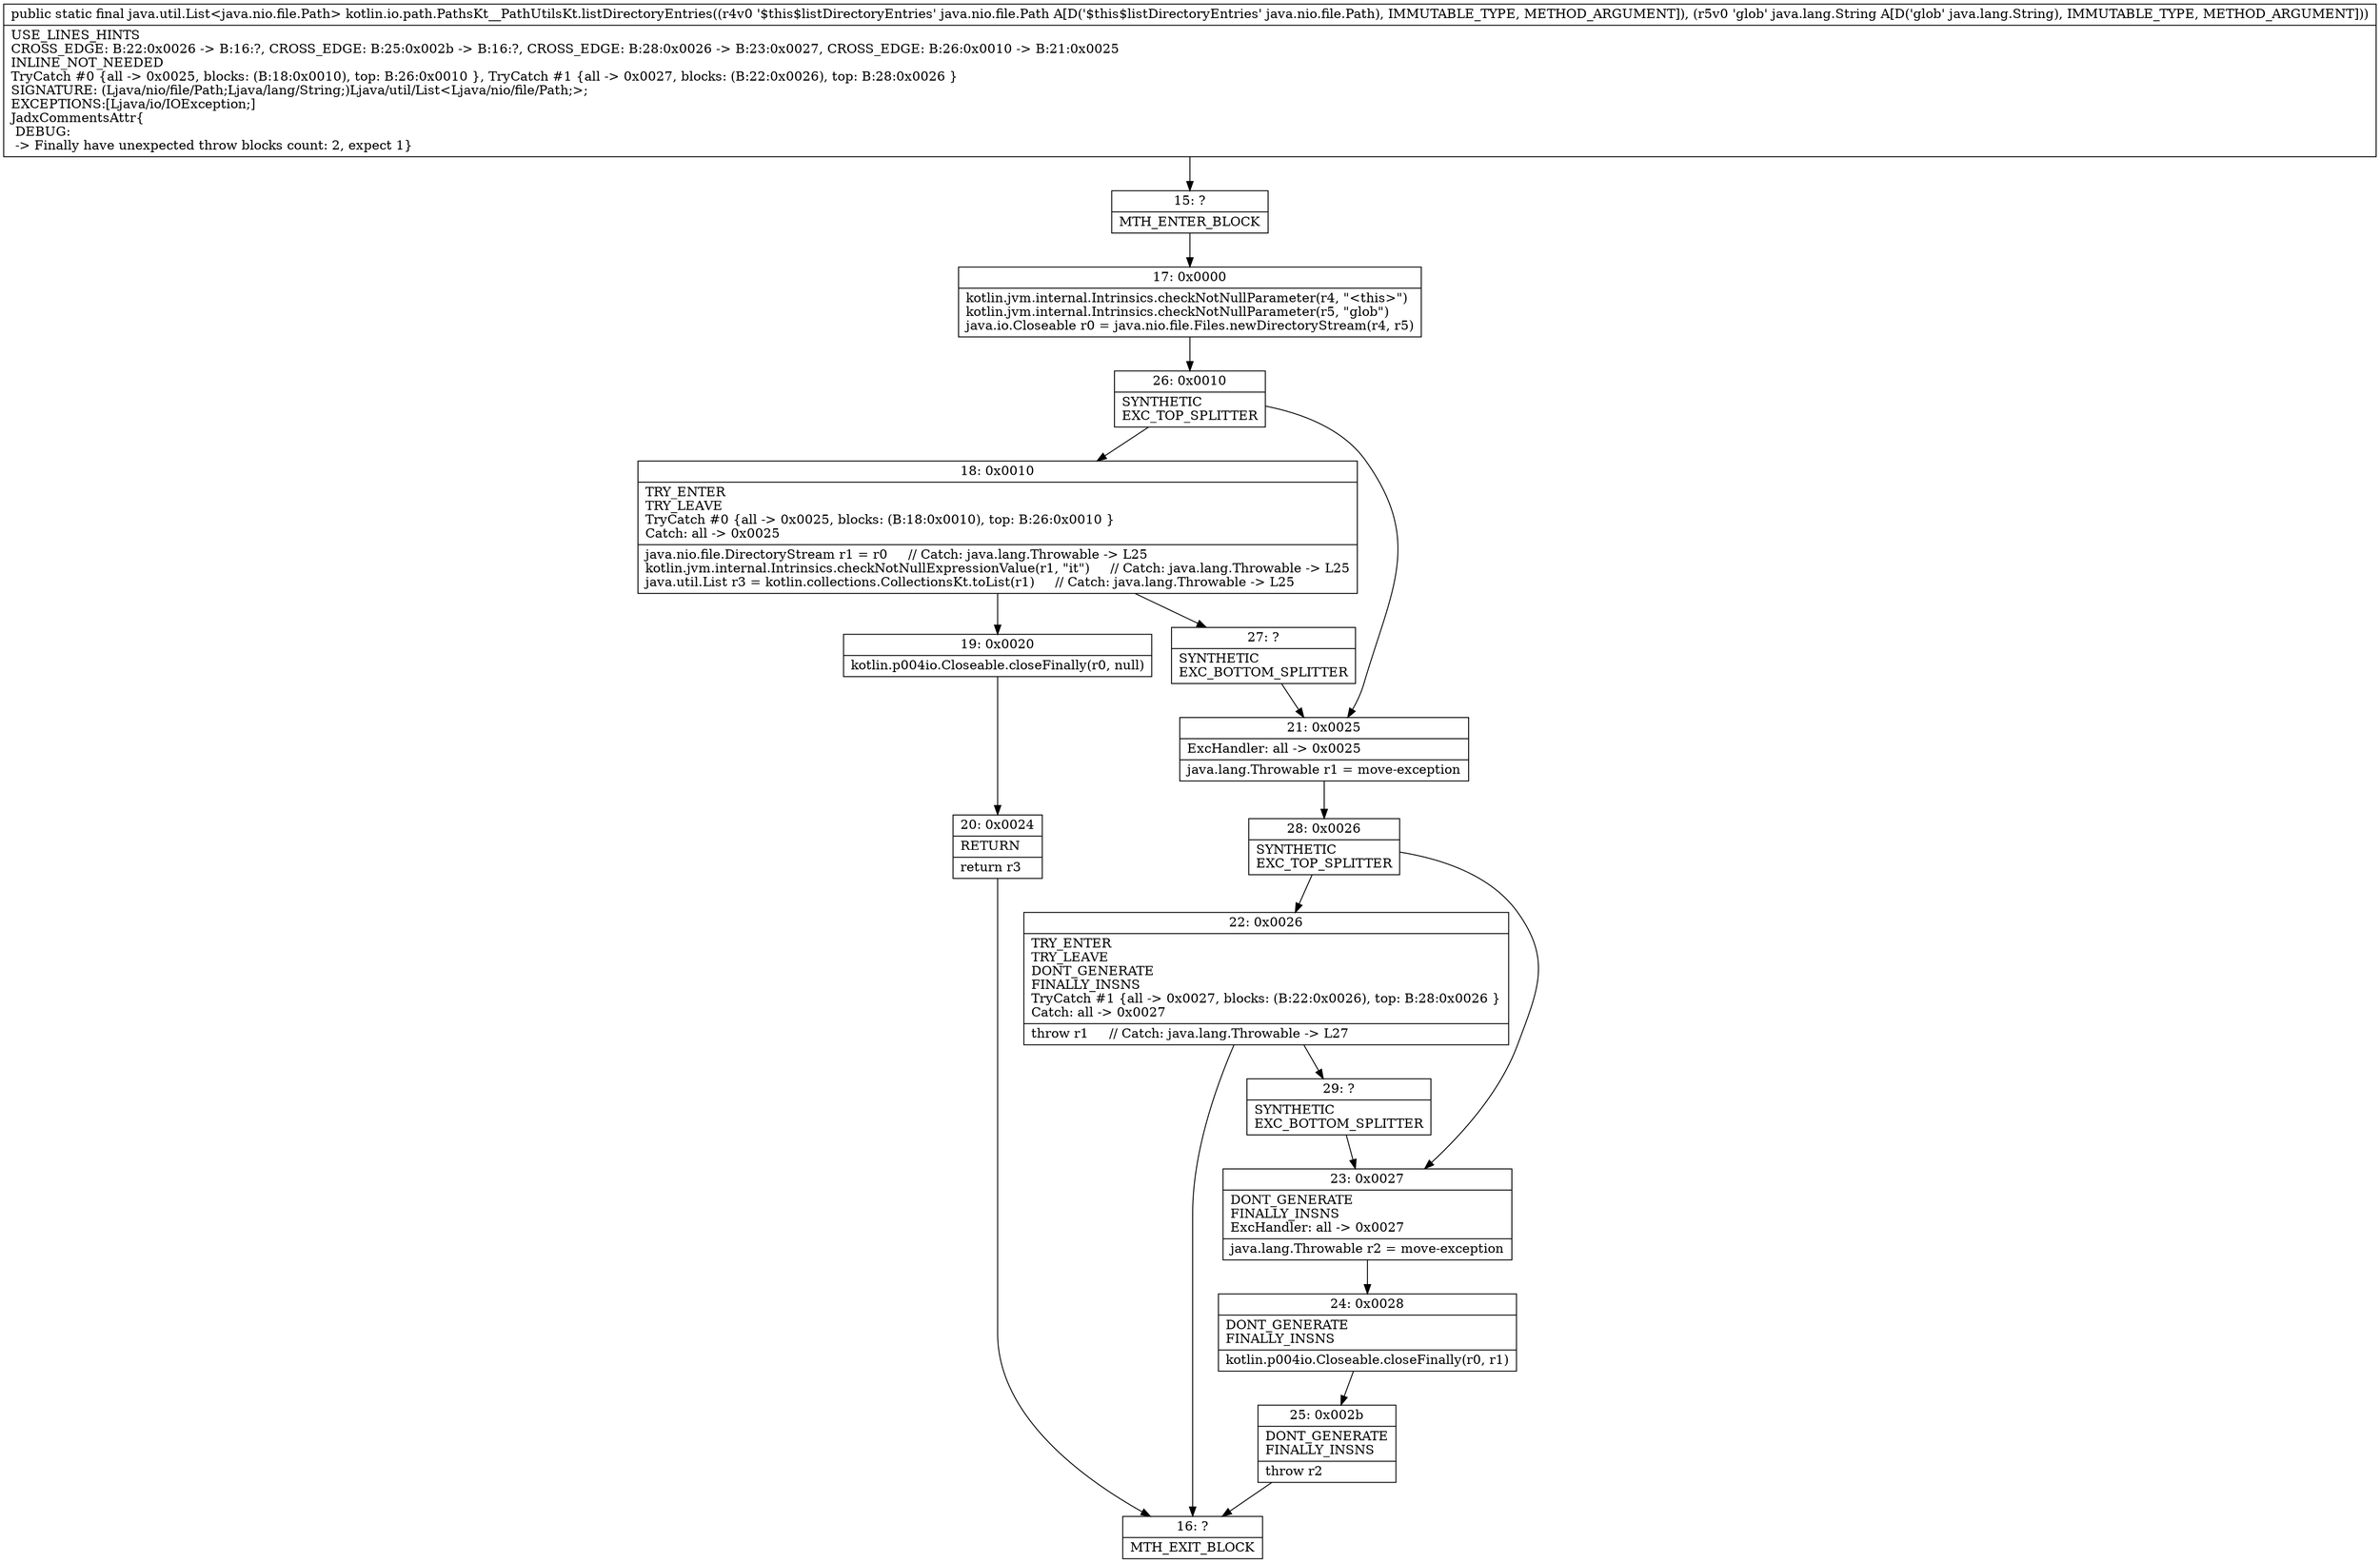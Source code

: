 digraph "CFG forkotlin.io.path.PathsKt__PathUtilsKt.listDirectoryEntries(Ljava\/nio\/file\/Path;Ljava\/lang\/String;)Ljava\/util\/List;" {
Node_15 [shape=record,label="{15\:\ ?|MTH_ENTER_BLOCK\l}"];
Node_17 [shape=record,label="{17\:\ 0x0000|kotlin.jvm.internal.Intrinsics.checkNotNullParameter(r4, \"\<this\>\")\lkotlin.jvm.internal.Intrinsics.checkNotNullParameter(r5, \"glob\")\ljava.io.Closeable r0 = java.nio.file.Files.newDirectoryStream(r4, r5)\l}"];
Node_26 [shape=record,label="{26\:\ 0x0010|SYNTHETIC\lEXC_TOP_SPLITTER\l}"];
Node_18 [shape=record,label="{18\:\ 0x0010|TRY_ENTER\lTRY_LEAVE\lTryCatch #0 \{all \-\> 0x0025, blocks: (B:18:0x0010), top: B:26:0x0010 \}\lCatch: all \-\> 0x0025\l|java.nio.file.DirectoryStream r1 = r0     \/\/ Catch: java.lang.Throwable \-\> L25\lkotlin.jvm.internal.Intrinsics.checkNotNullExpressionValue(r1, \"it\")     \/\/ Catch: java.lang.Throwable \-\> L25\ljava.util.List r3 = kotlin.collections.CollectionsKt.toList(r1)     \/\/ Catch: java.lang.Throwable \-\> L25\l}"];
Node_19 [shape=record,label="{19\:\ 0x0020|kotlin.p004io.Closeable.closeFinally(r0, null)\l}"];
Node_20 [shape=record,label="{20\:\ 0x0024|RETURN\l|return r3\l}"];
Node_16 [shape=record,label="{16\:\ ?|MTH_EXIT_BLOCK\l}"];
Node_27 [shape=record,label="{27\:\ ?|SYNTHETIC\lEXC_BOTTOM_SPLITTER\l}"];
Node_21 [shape=record,label="{21\:\ 0x0025|ExcHandler: all \-\> 0x0025\l|java.lang.Throwable r1 = move\-exception\l}"];
Node_28 [shape=record,label="{28\:\ 0x0026|SYNTHETIC\lEXC_TOP_SPLITTER\l}"];
Node_22 [shape=record,label="{22\:\ 0x0026|TRY_ENTER\lTRY_LEAVE\lDONT_GENERATE\lFINALLY_INSNS\lTryCatch #1 \{all \-\> 0x0027, blocks: (B:22:0x0026), top: B:28:0x0026 \}\lCatch: all \-\> 0x0027\l|throw r1     \/\/ Catch: java.lang.Throwable \-\> L27\l}"];
Node_29 [shape=record,label="{29\:\ ?|SYNTHETIC\lEXC_BOTTOM_SPLITTER\l}"];
Node_23 [shape=record,label="{23\:\ 0x0027|DONT_GENERATE\lFINALLY_INSNS\lExcHandler: all \-\> 0x0027\l|java.lang.Throwable r2 = move\-exception\l}"];
Node_24 [shape=record,label="{24\:\ 0x0028|DONT_GENERATE\lFINALLY_INSNS\l|kotlin.p004io.Closeable.closeFinally(r0, r1)\l}"];
Node_25 [shape=record,label="{25\:\ 0x002b|DONT_GENERATE\lFINALLY_INSNS\l|throw r2\l}"];
MethodNode[shape=record,label="{public static final java.util.List\<java.nio.file.Path\> kotlin.io.path.PathsKt__PathUtilsKt.listDirectoryEntries((r4v0 '$this$listDirectoryEntries' java.nio.file.Path A[D('$this$listDirectoryEntries' java.nio.file.Path), IMMUTABLE_TYPE, METHOD_ARGUMENT]), (r5v0 'glob' java.lang.String A[D('glob' java.lang.String), IMMUTABLE_TYPE, METHOD_ARGUMENT]))  | USE_LINES_HINTS\lCROSS_EDGE: B:22:0x0026 \-\> B:16:?, CROSS_EDGE: B:25:0x002b \-\> B:16:?, CROSS_EDGE: B:28:0x0026 \-\> B:23:0x0027, CROSS_EDGE: B:26:0x0010 \-\> B:21:0x0025\lINLINE_NOT_NEEDED\lTryCatch #0 \{all \-\> 0x0025, blocks: (B:18:0x0010), top: B:26:0x0010 \}, TryCatch #1 \{all \-\> 0x0027, blocks: (B:22:0x0026), top: B:28:0x0026 \}\lSIGNATURE: (Ljava\/nio\/file\/Path;Ljava\/lang\/String;)Ljava\/util\/List\<Ljava\/nio\/file\/Path;\>;\lEXCEPTIONS:[Ljava\/io\/IOException;]\lJadxCommentsAttr\{\l DEBUG: \l \-\> Finally have unexpected throw blocks count: 2, expect 1\}\l}"];
MethodNode -> Node_15;Node_15 -> Node_17;
Node_17 -> Node_26;
Node_26 -> Node_18;
Node_26 -> Node_21;
Node_18 -> Node_19;
Node_18 -> Node_27;
Node_19 -> Node_20;
Node_20 -> Node_16;
Node_27 -> Node_21;
Node_21 -> Node_28;
Node_28 -> Node_22;
Node_28 -> Node_23;
Node_22 -> Node_16;
Node_22 -> Node_29;
Node_29 -> Node_23;
Node_23 -> Node_24;
Node_24 -> Node_25;
Node_25 -> Node_16;
}

